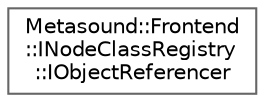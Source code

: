 digraph "Graphical Class Hierarchy"
{
 // INTERACTIVE_SVG=YES
 // LATEX_PDF_SIZE
  bgcolor="transparent";
  edge [fontname=Helvetica,fontsize=10,labelfontname=Helvetica,labelfontsize=10];
  node [fontname=Helvetica,fontsize=10,shape=box,height=0.2,width=0.4];
  rankdir="LR";
  Node0 [id="Node000000",label="Metasound::Frontend\l::INodeClassRegistry\l::IObjectReferencer",height=0.2,width=0.4,color="grey40", fillcolor="white", style="filled",URL="$dc/d09/classMetasound_1_1Frontend_1_1INodeClassRegistry_1_1IObjectReferencer.html",tooltip=" "];
}
